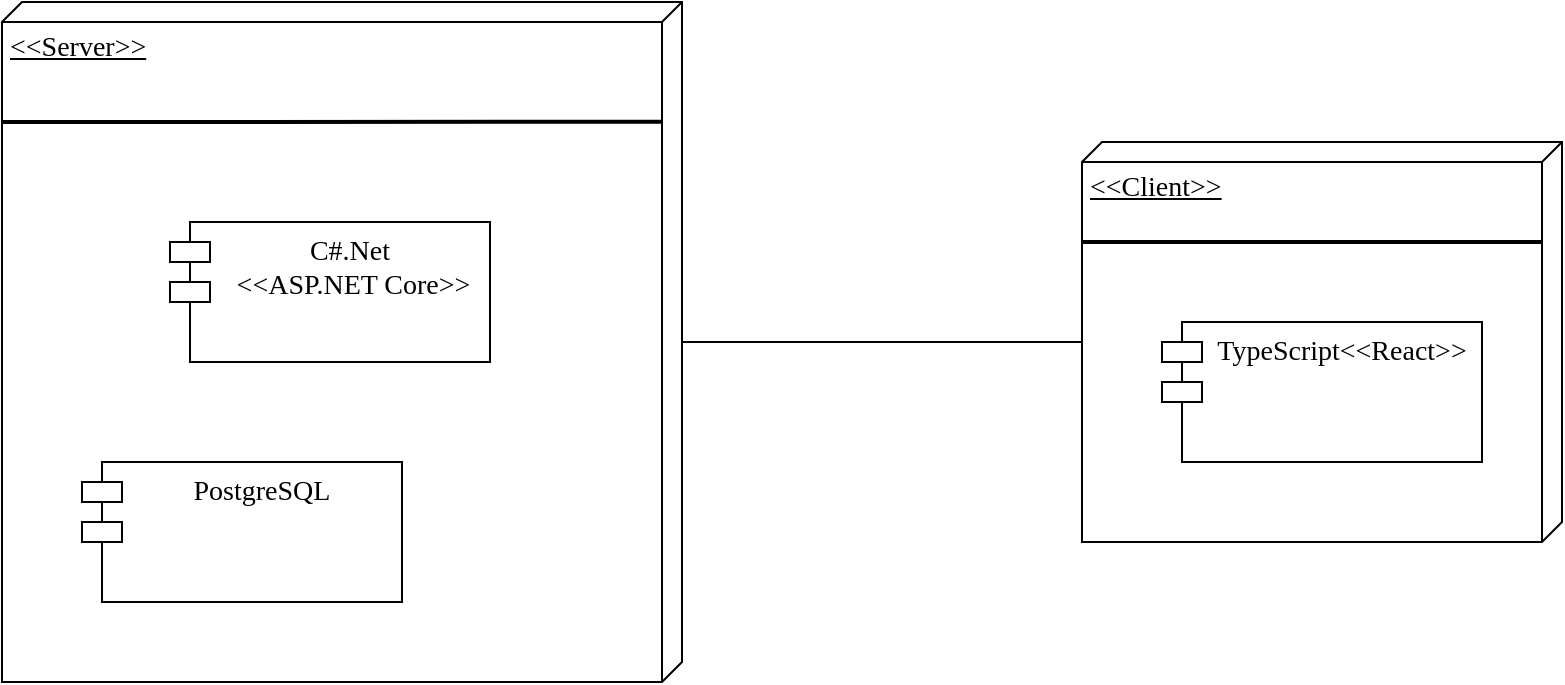 <mxfile version="23.1.5" type="device">
  <diagram name="Страница — 1" id="jIb8Ql70JPB9MkBO06P0">
    <mxGraphModel dx="726" dy="1274" grid="1" gridSize="10" guides="1" tooltips="1" connect="1" arrows="1" fold="1" page="1" pageScale="1" pageWidth="827" pageHeight="1169" math="0" shadow="0">
      <root>
        <mxCell id="0" />
        <mxCell id="1" parent="0" />
        <mxCell id="cN6NISF-SraL9DonRlxl-8" value="&amp;lt;&amp;lt;Server&amp;gt;&amp;gt;" style="verticalAlign=top;align=left;spacingTop=8;spacingLeft=2;spacingRight=12;shape=cube;size=10;direction=south;fontStyle=4;html=1;whiteSpace=wrap;fontFamily=Times New Roman;fontSize=14;" parent="1" vertex="1">
          <mxGeometry x="330" y="120" width="340" height="340" as="geometry" />
        </mxCell>
        <mxCell id="cN6NISF-SraL9DonRlxl-4" value="PostgreSQL" style="shape=module;align=left;spacingLeft=20;align=center;verticalAlign=top;whiteSpace=wrap;html=1;fontFamily=Times New Roman;fontSize=14;" parent="1" vertex="1">
          <mxGeometry x="370" y="350" width="160" height="70" as="geometry" />
        </mxCell>
        <mxCell id="cN6NISF-SraL9DonRlxl-16" style="rounded=0;orthogonalLoop=1;jettySize=auto;html=1;endArrow=none;endFill=0;" parent="1" source="cN6NISF-SraL9DonRlxl-8" target="cN6NISF-SraL9DonRlxl-11" edge="1">
          <mxGeometry relative="1" as="geometry">
            <mxPoint x="840" y="280" as="targetPoint" />
          </mxGeometry>
        </mxCell>
        <mxCell id="cN6NISF-SraL9DonRlxl-9" value="C#.Net&lt;br&gt;&amp;nbsp;&amp;lt;&amp;lt;ASP.NET Core&amp;gt;&amp;gt;" style="shape=module;align=left;spacingLeft=20;align=center;verticalAlign=top;whiteSpace=wrap;html=1;fontFamily=Times New Roman;fontSize=14;" parent="1" vertex="1">
          <mxGeometry x="414" y="230" width="160" height="70" as="geometry" />
        </mxCell>
        <mxCell id="cN6NISF-SraL9DonRlxl-10" value="" style="shape=link;html=1;rounded=0;width=-1;fontFamily=Times New Roman;fontSize=14;entryX=0.176;entryY=0.029;entryDx=0;entryDy=0;entryPerimeter=0;" parent="1" target="cN6NISF-SraL9DonRlxl-8" edge="1">
          <mxGeometry width="100" relative="1" as="geometry">
            <mxPoint x="330" y="180" as="sourcePoint" />
            <mxPoint x="570" y="180" as="targetPoint" />
          </mxGeometry>
        </mxCell>
        <mxCell id="cN6NISF-SraL9DonRlxl-11" value="&amp;lt;&amp;lt;Client&amp;gt;&amp;gt;" style="verticalAlign=top;align=left;spacingTop=8;spacingLeft=2;spacingRight=12;shape=cube;size=10;direction=south;fontStyle=4;html=1;whiteSpace=wrap;fontFamily=Times New Roman;fontSize=14;" parent="1" vertex="1">
          <mxGeometry x="870" y="190" width="240" height="200" as="geometry" />
        </mxCell>
        <mxCell id="cN6NISF-SraL9DonRlxl-12" value="TypeScript&amp;lt;&amp;lt;React&amp;gt;&amp;gt;" style="shape=module;align=left;spacingLeft=20;align=center;verticalAlign=top;whiteSpace=wrap;html=1;fontFamily=Times New Roman;fontSize=14;" parent="1" vertex="1">
          <mxGeometry x="910" y="280" width="160" height="70" as="geometry" />
        </mxCell>
        <mxCell id="cN6NISF-SraL9DonRlxl-13" value="" style="shape=link;html=1;rounded=0;width=-1;fontFamily=Times New Roman;fontSize=14;" parent="1" edge="1">
          <mxGeometry width="100" relative="1" as="geometry">
            <mxPoint x="870" y="240" as="sourcePoint" />
            <mxPoint x="1100" y="240" as="targetPoint" />
          </mxGeometry>
        </mxCell>
      </root>
    </mxGraphModel>
  </diagram>
</mxfile>
